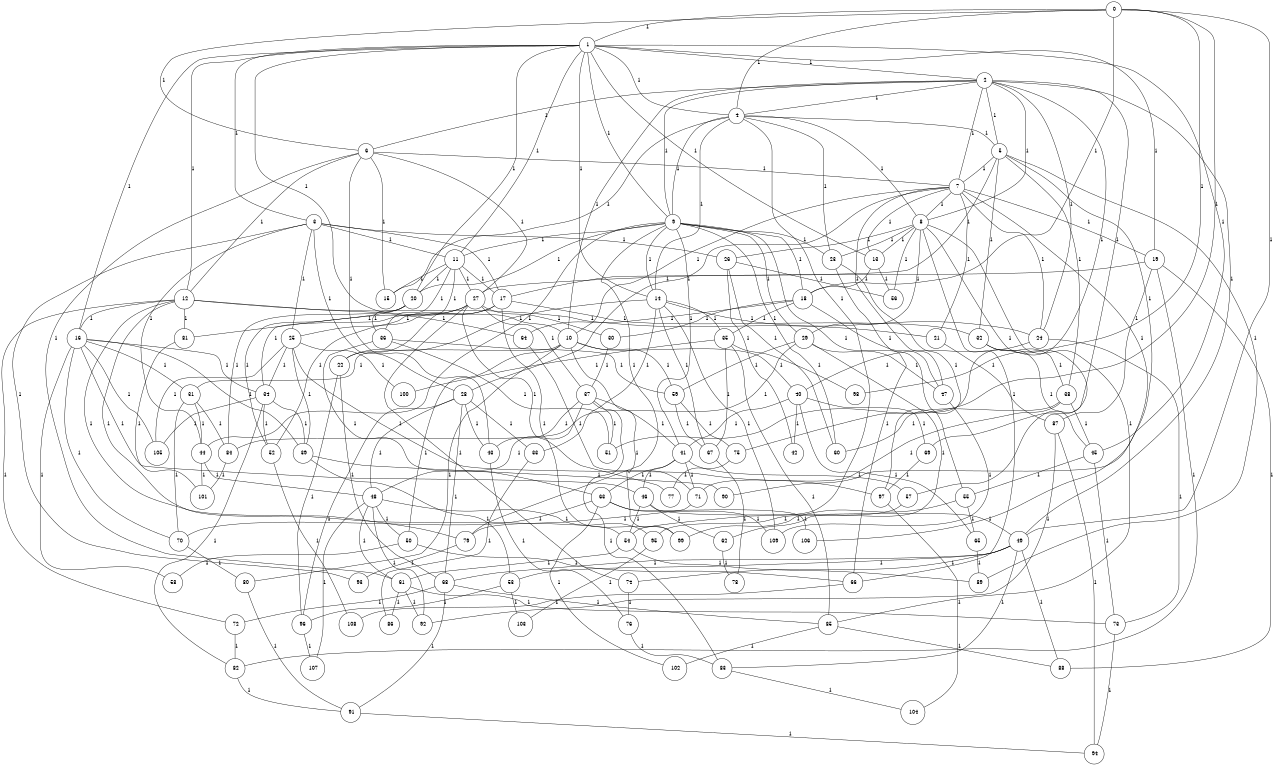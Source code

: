 graph G {
size="8.5,11;"
ratio = "expand;"
fixedsize="true;"
overlap="scale;"
node[shape=circle,width=.12,hight=.12,fontsize=12]
edge[fontsize=12]

0[label=" 0" color=black, pos="0.44708978,0.41637561!"];
1[label=" 1" color=black, pos="1.1357846,0.74649469!"];
2[label=" 2" color=black, pos="2.4464963,2.9277748!"];
3[label=" 3" color=black, pos="2.2651466,1.2028173!"];
4[label=" 4" color=black, pos="1.9905106,2.7200566!"];
5[label=" 5" color=black, pos="1.9822496,2.5142428!"];
6[label=" 6" color=black, pos="2.5905026,0.38102825!"];
7[label=" 7" color=black, pos="0.54477262,2.269031!"];
8[label=" 8" color=black, pos="2.338105,1.7819769!"];
9[label=" 9" color=black, pos="2.5765034,0.38476406!"];
10[label=" 10" color=black, pos="1.2117371,2.6472022!"];
11[label=" 11" color=black, pos="2.3061424,0.83845288!"];
12[label=" 12" color=black, pos="2.2281033,2.8661749!"];
13[label=" 13" color=black, pos="0.71609012,2.9928574!"];
14[label=" 14" color=black, pos="2.6417809,1.0982623!"];
15[label=" 15" color=black, pos="0.69686519,2.1784159!"];
16[label=" 16" color=black, pos="1.0526998,0.50885971!"];
17[label=" 17" color=black, pos="0.48886447,1.6522028!"];
18[label=" 18" color=black, pos="0.20616266,0.1774852!"];
19[label=" 19" color=black, pos="2.1494245,1.8089581!"];
20[label=" 20" color=black, pos="2.5744476,1.5878806!"];
21[label=" 21" color=black, pos="2.0555507,2.5971304!"];
22[label=" 22" color=black, pos="0.95462373,0.88388502!"];
23[label=" 23" color=black, pos="2.0626859,0.68645906!"];
24[label=" 24" color=black, pos="0.02269373,2.7445889!"];
25[label=" 25" color=black, pos="1.0889425,0.21215972!"];
26[label=" 26" color=black, pos="2.6961966,2.8074103!"];
27[label=" 27" color=black, pos="0.40558301,1.2231489!"];
28[label=" 28" color=black, pos="2.2915013,0.27056829!"];
29[label=" 29" color=black, pos="0.39176754,2.0443836!"];
30[label=" 30" color=black, pos="0.56309136,0.99788019!"];
31[label=" 31" color=black, pos="2.9905695,1.741163!"];
32[label=" 32" color=black, pos="1.879658,1.5248214!"];
33[label=" 33" color=black, pos="2.8825434,2.2637058!"];
34[label=" 34" color=black, pos="2.1266261,1.4243611!"];
35[label=" 35" color=black, pos="0.68748439,2.5122397!"];
36[label=" 36" color=black, pos="0.45853946,0.32603775!"];
37[label=" 37" color=black, pos="0.65050665,1.1966983!"];
38[label=" 38" color=black, pos="1.2986899,1.8393753!"];
39[label=" 39" color=black, pos="0.87891773,1.3025226!"];
40[label=" 40" color=black, pos="2.0662901,2.7271763!"];
41[label=" 41" color=black, pos="1.5643252,2.5275736!"];
42[label=" 42" color=black, pos="1.0619982,0.22316037!"];
43[label=" 43" color=black, pos="2.5994447,1.7284683!"];
44[label=" 44" color=black, pos="1.518208,0.90829112!"];
45[label=" 45" color=black, pos="2.4249274,2.3823127!"];
46[label=" 46" color=black, pos="0.29956787,2.0128767!"];
47[label=" 47" color=black, pos="0.80222622,0.93706136!"];
48[label=" 48" color=black, pos="2.1427434,0.81734984!"];
49[label=" 49" color=black, pos="0.65511979,2.3980199!"];
50[label=" 50" color=black, pos="1.2968581,1.4666005!"];
51[label=" 51" color=black, pos="1.3565803,2.9542868!"];
52[label=" 52" color=black, pos="1.2495748,0.043502958!"];
53[label=" 53" color=black, pos="1.9675674,2.3981194!"];
54[label=" 54" color=black, pos="1.6475036,0.44562084!"];
55[label=" 55" color=black, pos="0.72639544,2.3182461!"];
56[label=" 56" color=black, pos="2.0469199,2.5762074!"];
57[label=" 57" color=black, pos="0.48051936,1.4191576!"];
58[label=" 58" color=black, pos="0.59540753,1.6736802!"];
59[label=" 59" color=black, pos="1.0808269,2.8267761!"];
60[label=" 60" color=black, pos="1.490545,2.0049039!"];
61[label=" 61" color=black, pos="1.2960947,1.7252476!"];
62[label=" 62" color=black, pos="1.8140194,2.3933281!"];
63[label=" 63" color=black, pos="0.55355063,2.4095537!"];
64[label=" 64" color=black, pos="2.8471702,2.3025102!"];
65[label=" 65" color=black, pos="1.9599884,0.10506701!"];
66[label=" 66" color=black, pos="2.6074259,2.5073838!"];
67[label=" 67" color=black, pos="1.4067142,1.0186545!"];
68[label=" 68" color=black, pos="2.204439,0.35537153!"];
69[label=" 69" color=black, pos="2.4265817,1.444132!"];
70[label=" 70" color=black, pos="2.2514876,2.7810161!"];
71[label=" 71" color=black, pos="0.54903434,1.4055087!"];
72[label=" 72" color=black, pos="1.1763309,1.7238941!"];
73[label=" 73" color=black, pos="2.4296867,1.6917152!"];
74[label=" 74" color=black, pos="2.6077083,1.7253654!"];
75[label=" 75" color=black, pos="2.5332589,1.9116817!"];
76[label=" 76" color=black, pos="0.76757835,0.23823153!"];
77[label=" 77" color=black, pos="2.3476723,2.4347613!"];
78[label=" 78" color=black, pos="2.5198236,2.4041981!"];
79[label=" 79" color=black, pos="1.4063471,2.4650625!"];
80[label=" 80" color=black, pos="2.5177257,1.7189972!"];
81[label=" 81" color=black, pos="2.0179177,2.984525!"];
82[label=" 82" color=black, pos="0.60981143,0.64004854!"];
83[label=" 83" color=black, pos="2.4539104,2.8807682!"];
84[label=" 84" color=black, pos="1.8187834,2.4156488!"];
85[label=" 85" color=black, pos="0.80136322,2.7656157!"];
86[label=" 86" color=black, pos="2.0661874,2.3900448!"];
87[label=" 87" color=black, pos="1.9795206,2.0552124!"];
88[label=" 88" color=black, pos="2.044064,2.4446587!"];
89[label=" 89" color=black, pos="1.184922,1.6876078!"];
90[label=" 90" color=black, pos="0.13907408,2.9378038!"];
91[label=" 91" color=black, pos="0.87938652,2.8144732!"];
92[label=" 92" color=black, pos="2.9375716,1.8646257!"];
93[label=" 93" color=black, pos="1.080532,1.0601217!"];
94[label=" 94" color=black, pos="2.8000551,1.6192538!"];
95[label=" 95" color=black, pos="0.30527384,0.27682197!"];
96[label=" 96" color=black, pos="2.4486757,0.41131951!"];
97[label=" 97" color=black, pos="2.1506643,0.42833117!"];
98[label=" 98" color=black, pos="2.4265836,0.88272283!"];
99[label=" 99" color=black, pos="2.1847069,1.00414!"];
100[label=" 100" color=black, pos="2.927318,2.8612133!"];
101[label=" 101" color=black, pos="0.49900712,2.1545693!"];
102[label=" 102" color=black, pos="1.3715015,1.078638!"];
103[label=" 103" color=black, pos="0.44828921,2.0261132!"];
104[label=" 104" color=black, pos="2.0769406,2.5305626!"];
105[label=" 105" color=black, pos="1.53636,1.5173432!"];
106[label=" 106" color=black, pos="0.32502875,2.2689136!"];
107[label=" 107" color=black, pos="2.0972621,2.6320141!"];
108[label=" 108" color=black, pos="0.14181939,0.032429969!"];
109[label=" 109" color=black, pos="2.4145625,1.9398888!"];
0--1[label="1"]
0--4[label="1"]
0--6[label="1"]
0--18[label="1"]
0--49[label="1"]
0--51[label="1"]
0--98[label="1"]
1--2[label="1"]
1--3[label="1"]
1--4[label="1"]
1--9[label="1"]
1--10[label="1"]
1--11[label="1"]
1--12[label="1"]
1--13[label="1"]
1--14[label="1"]
1--16[label="1"]
1--19[label="1"]
1--20[label="1"]
1--45[label="1"]
2--4[label="1"]
2--5[label="1"]
2--6[label="1"]
2--7[label="1"]
2--8[label="1"]
2--9[label="1"]
2--10[label="1"]
2--24[label="1"]
2--49[label="1"]
2--69[label="1"]
2--75[label="1"]
3--11[label="1"]
3--17[label="1"]
3--25[label="1"]
3--26[label="1"]
3--28[label="1"]
3--44[label="1"]
3--93[label="1"]
4--5[label="1"]
4--8[label="1"]
4--9[label="1"]
4--14[label="1"]
4--15[label="1"]
4--23[label="1"]
4--54[label="1"]
5--7[label="1"]
5--17[label="1"]
5--32[label="1"]
5--38[label="1"]
5--89[label="1"]
5--90[label="1"]
6--7[label="1"]
6--12[label="1"]
6--15[label="1"]
6--27[label="1"]
6--43[label="1"]
6--61[label="1"]
7--8[label="1"]
7--10[label="1"]
7--13[label="1"]
7--19[label="1"]
7--21[label="1"]
7--24[label="1"]
7--28[label="1"]
7--47[label="1"]
7--106[label="1"]
8--13[label="1"]
8--23[label="1"]
8--26[label="1"]
8--29[label="1"]
8--56[label="1"]
8--57[label="1"]
8--66[label="1"]
8--85[label="1"]
9--11[label="1"]
9--14[label="1"]
9--18[label="1"]
9--20[label="1"]
9--23[label="1"]
9--29[label="1"]
9--41[label="1"]
9--44[label="1"]
9--55[label="1"]
9--60[label="1"]
9--79[label="1"]
10--31[label="1"]
10--40[label="1"]
10--50[label="1"]
10--59[label="1"]
10--80[label="1"]
10--99[label="1"]
11--15[label="1"]
11--17[label="1"]
11--20[label="1"]
11--22[label="1"]
11--27[label="1"]
11--36[label="1"]
12--16[label="1"]
12--21[label="1"]
12--54[label="1"]
12--64[label="1"]
12--72[label="1"]
12--79[label="1"]
12--81[label="1"]
13--18[label="1"]
13--56[label="1"]
14--22[label="1"]
14--24[label="1"]
14--33[label="1"]
14--35[label="1"]
14--67[label="1"]
14--109[label="1"]
16--31[label="1"]
16--34[label="1"]
16--39[label="1"]
16--46[label="1"]
16--58[label="1"]
16--70[label="1"]
16--105[label="1"]
17--25[label="1"]
17--32[label="1"]
17--52[label="1"]
17--99[label="1"]
18--30[label="1"]
18--35[label="1"]
18--47[label="1"]
18--64[label="1"]
19--27[label="1"]
19--82[label="1"]
19--87[label="1"]
19--88[label="1"]
20--36[label="1"]
20--52[label="1"]
20--84[label="1"]
21--87[label="1"]
22--68[label="1"]
22--96[label="1"]
23--66[label="1"]
23--97[label="1"]
24--40[label="1"]
24--73[label="1"]
25--34[label="1"]
25--39[label="1"]
25--97[label="1"]
25--100[label="1"]
25--105[label="1"]
26--42[label="1"]
26--56[label="1"]
26--60[label="1"]
27--30[label="1"]
27--34[label="1"]
27--37[label="1"]
27--74[label="1"]
27--77[label="1"]
27--81[label="1"]
28--33[label="1"]
28--43[label="1"]
28--48[label="1"]
28--68[label="1"]
28--96[label="1"]
29--47[label="1"]
29--59[label="1"]
29--62[label="1"]
29--84[label="1"]
30--37[label="1"]
31--44[label="1"]
31--70[label="1"]
31--84[label="1"]
32--38[label="1"]
32--45[label="1"]
33--86[label="1"]
34--39[label="1"]
34--52[label="1"]
34--82[label="1"]
34--105[label="1"]
35--67[label="1"]
35--85[label="1"]
35--98[label="1"]
35--100[label="1"]
36--51[label="1"]
36--59[label="1"]
36--63[label="1"]
37--41[label="1"]
37--43[label="1"]
37--48[label="1"]
37--51[label="1"]
37--83[label="1"]
38--45[label="1"]
38--60[label="1"]
38--71[label="1"]
39--53[label="1"]
39--90[label="1"]
40--41[label="1"]
40--42[label="1"]
40--65[label="1"]
40--69[label="1"]
41--46[label="1"]
41--57[label="1"]
41--63[label="1"]
41--71[label="1"]
43--76[label="1"]
44--48[label="1"]
44--101[label="1"]
45--55[label="1"]
45--73[label="1"]
46--49[label="1"]
46--54[label="1"]
46--62[label="1"]
47--109[label="1"]
48--50[label="1"]
48--61[label="1"]
48--92[label="1"]
48--95[label="1"]
48--107[label="1"]
49--53[label="1"]
49--68[label="1"]
49--74[label="1"]
49--83[label="1"]
49--88[label="1"]
50--58[label="1"]
50--66[label="1"]
52--108[label="1"]
53--96[label="1"]
53--103[label="1"]
54--61[label="1"]
54--89[label="1"]
55--65[label="1"]
55--99[label="1"]
57--95[label="1"]
59--67[label="1"]
59--75[label="1"]
61--73[label="1"]
61--86[label="1"]
61--92[label="1"]
62--78[label="1"]
63--70[label="1"]
63--102[label="1"]
63--106[label="1"]
63--109[label="1"]
64--71[label="1"]
65--89[label="1"]
66--108[label="1"]
67--78[label="1"]
68--72[label="1"]
68--85[label="1"]
68--91[label="1"]
69--97[label="1"]
70--80[label="1"]
71--79[label="1"]
72--82[label="1"]
73--94[label="1"]
74--76[label="1"]
75--77[label="1"]
76--83[label="1"]
79--93[label="1"]
80--91[label="1"]
81--101[label="1"]
82--91[label="1"]
83--104[label="1"]
84--101[label="1"]
85--88[label="1"]
85--102[label="1"]
87--92[label="1"]
87--94[label="1"]
91--94[label="1"]
95--103[label="1"]
96--107[label="1"]
97--104[label="1"]

}
